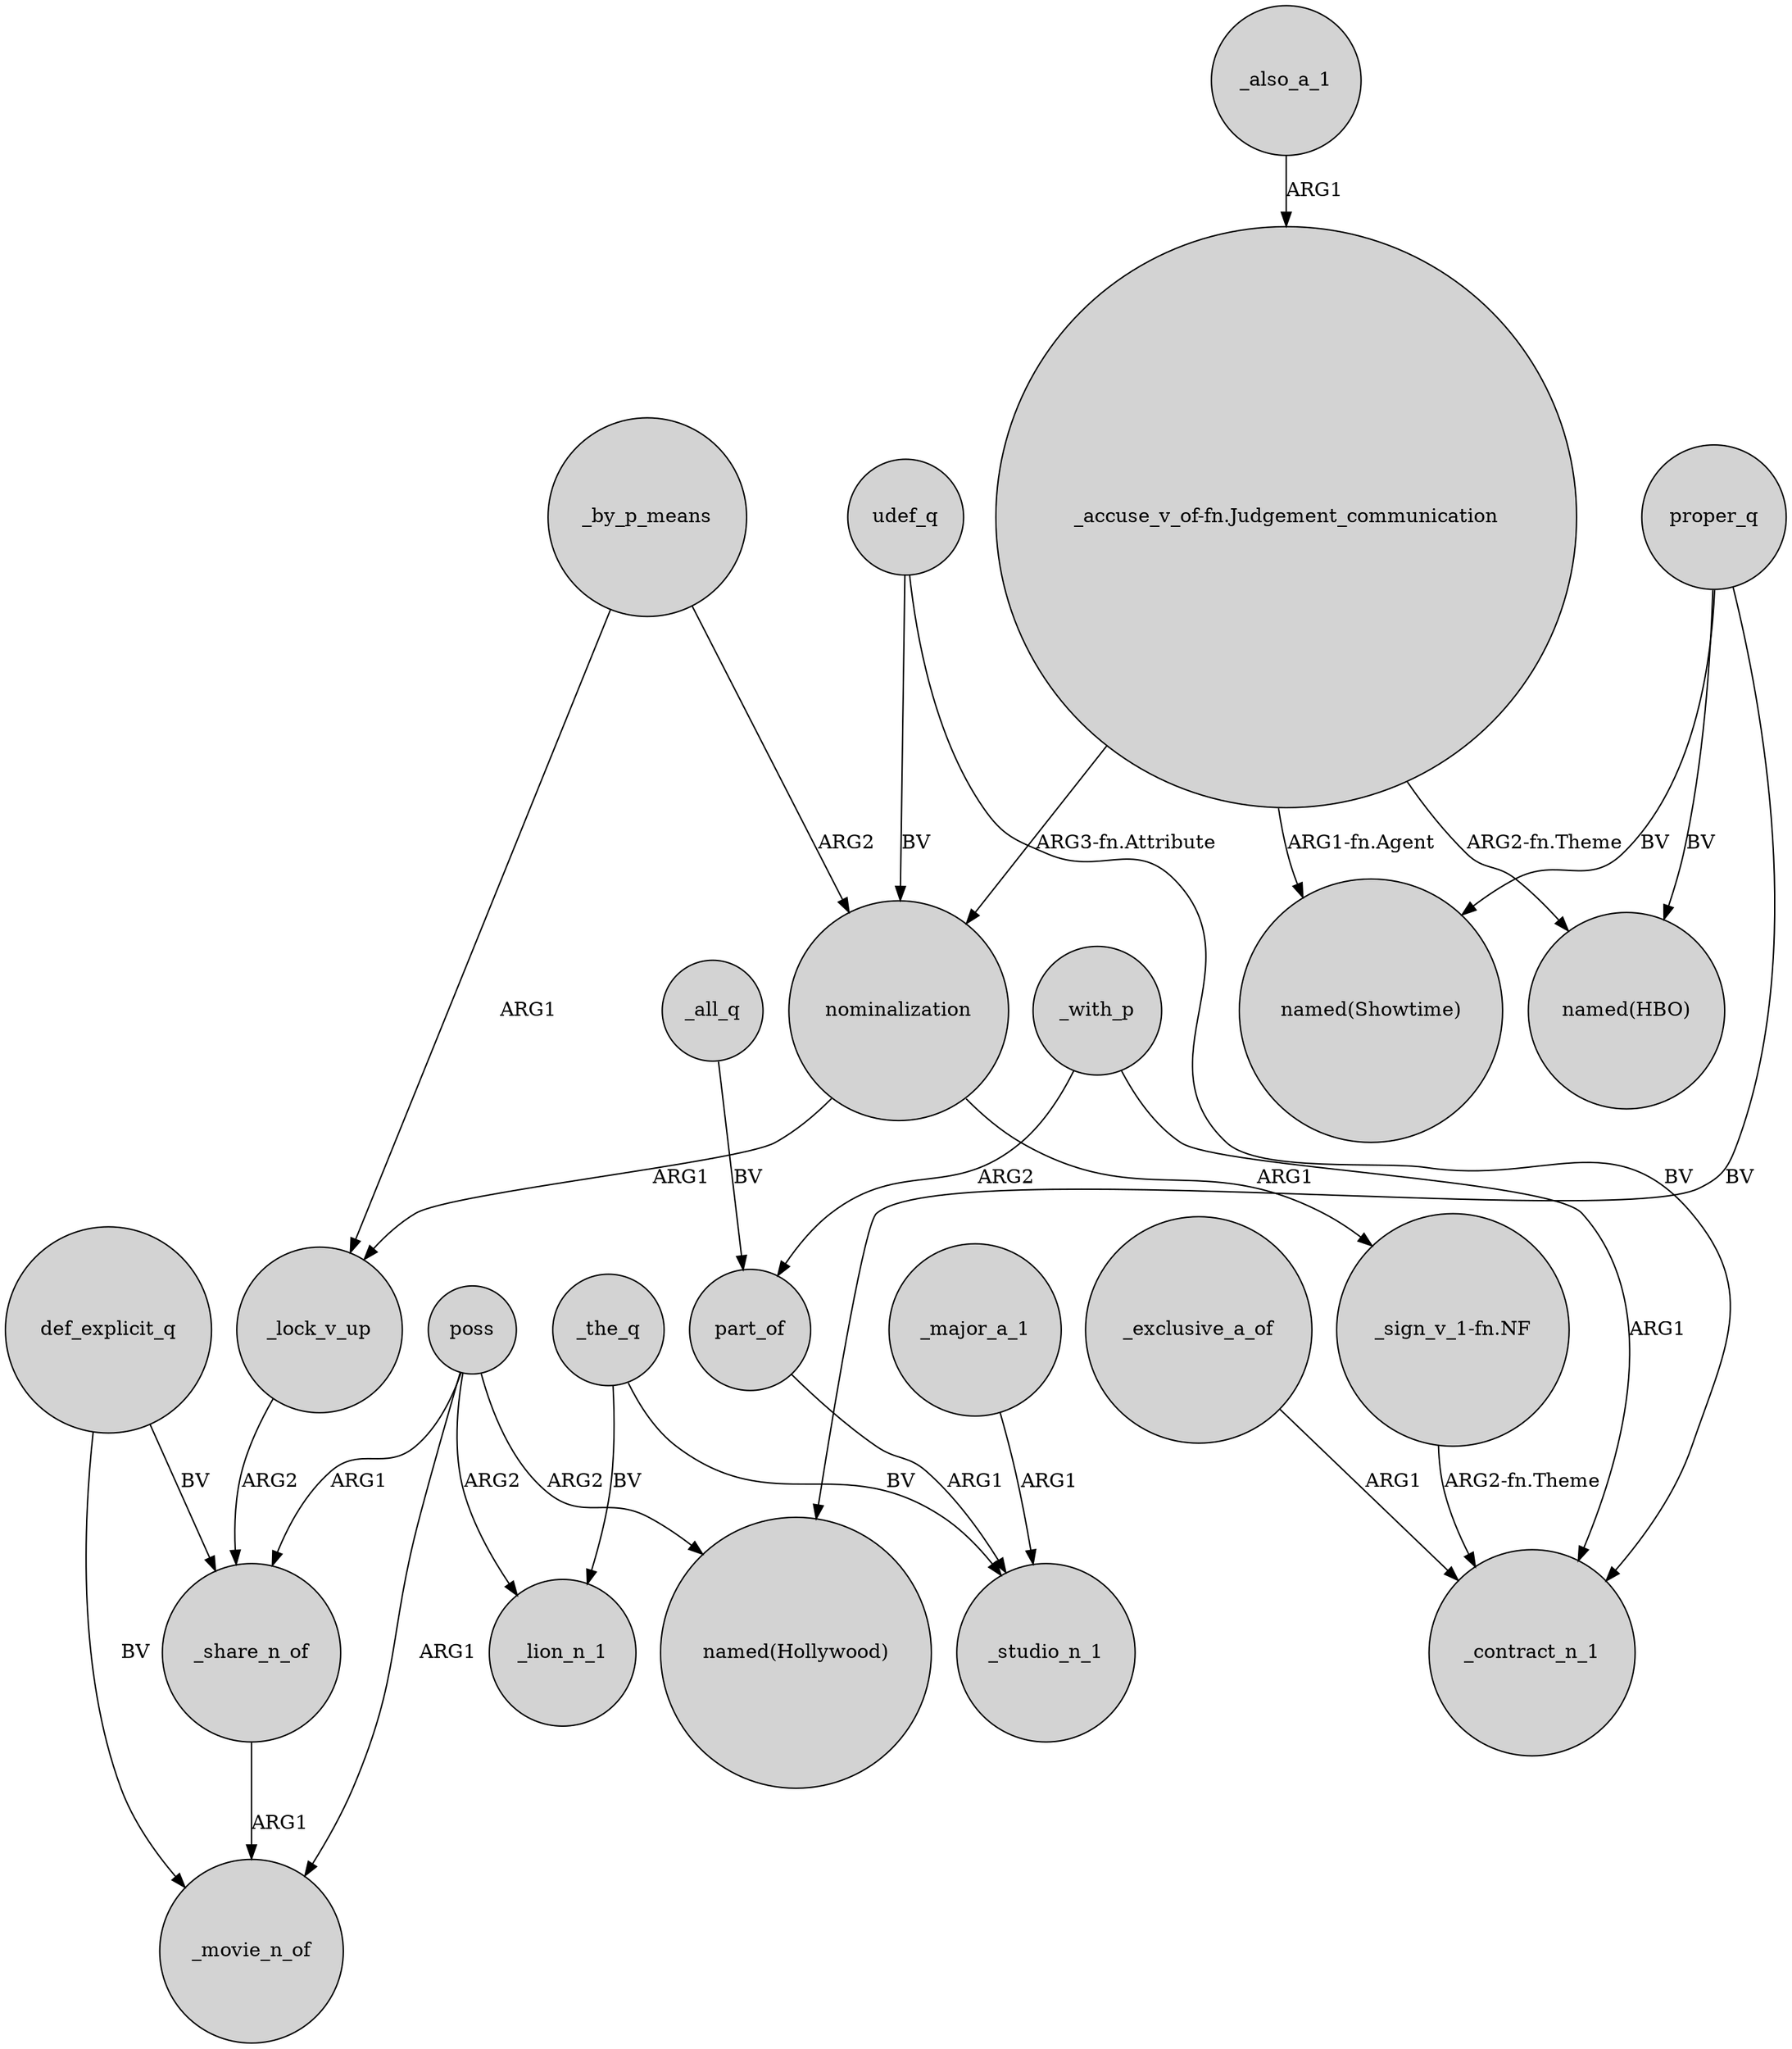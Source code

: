 digraph {
	node [shape=circle style=filled]
	nominalization -> _lock_v_up [label=ARG1]
	_the_q -> _lion_n_1 [label=BV]
	_by_p_means -> nominalization [label=ARG2]
	_all_q -> part_of [label=BV]
	def_explicit_q -> _movie_n_of [label=BV]
	"_accuse_v_of-fn.Judgement_communication" -> "named(Showtime)" [label="ARG1-fn.Agent"]
	_the_q -> _studio_n_1 [label=BV]
	part_of -> _studio_n_1 [label=ARG1]
	_also_a_1 -> "_accuse_v_of-fn.Judgement_communication" [label=ARG1]
	poss -> "named(Hollywood)" [label=ARG2]
	proper_q -> "named(Showtime)" [label=BV]
	poss -> _lion_n_1 [label=ARG2]
	_lock_v_up -> _share_n_of [label=ARG2]
	_with_p -> part_of [label=ARG2]
	_share_n_of -> _movie_n_of [label=ARG1]
	proper_q -> "named(Hollywood)" [label=BV]
	nominalization -> "_sign_v_1-fn.NF" [label=ARG1]
	udef_q -> nominalization [label=BV]
	_major_a_1 -> _studio_n_1 [label=ARG1]
	_with_p -> _contract_n_1 [label=ARG1]
	"_sign_v_1-fn.NF" -> _contract_n_1 [label="ARG2-fn.Theme"]
	_exclusive_a_of -> _contract_n_1 [label=ARG1]
	poss -> _movie_n_of [label=ARG1]
	_by_p_means -> _lock_v_up [label=ARG1]
	"_accuse_v_of-fn.Judgement_communication" -> "named(HBO)" [label="ARG2-fn.Theme"]
	"_accuse_v_of-fn.Judgement_communication" -> nominalization [label="ARG3-fn.Attribute"]
	poss -> _share_n_of [label=ARG1]
	def_explicit_q -> _share_n_of [label=BV]
	udef_q -> _contract_n_1 [label=BV]
	proper_q -> "named(HBO)" [label=BV]
}

